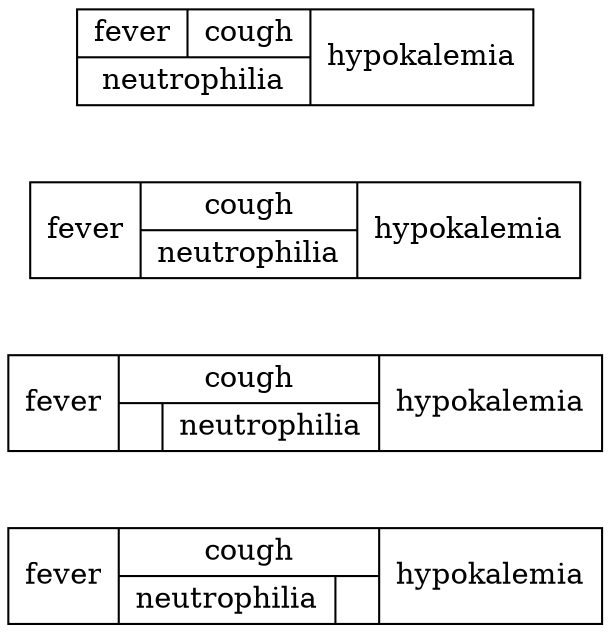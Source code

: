 digraph symptoms {
 node [shape=record];
 1 [shape=record,label="{{ fever | cough} | neutrophilia} |{hypokalemia}"];
 2 [shape=record,label=" fever |{{ cough} | neutrophilia} |{hypokalemia}"];
 3 [shape=record,label=" fever |{{ cough} | {|neutrophilia}} |{hypokalemia}"];
 4 [shape=record,label=" fever |{{ cough} | {neutrophilia|}} |{hypokalemia}"];
 1 -> 2 -> 3 -> 4 [style=invis];
}


